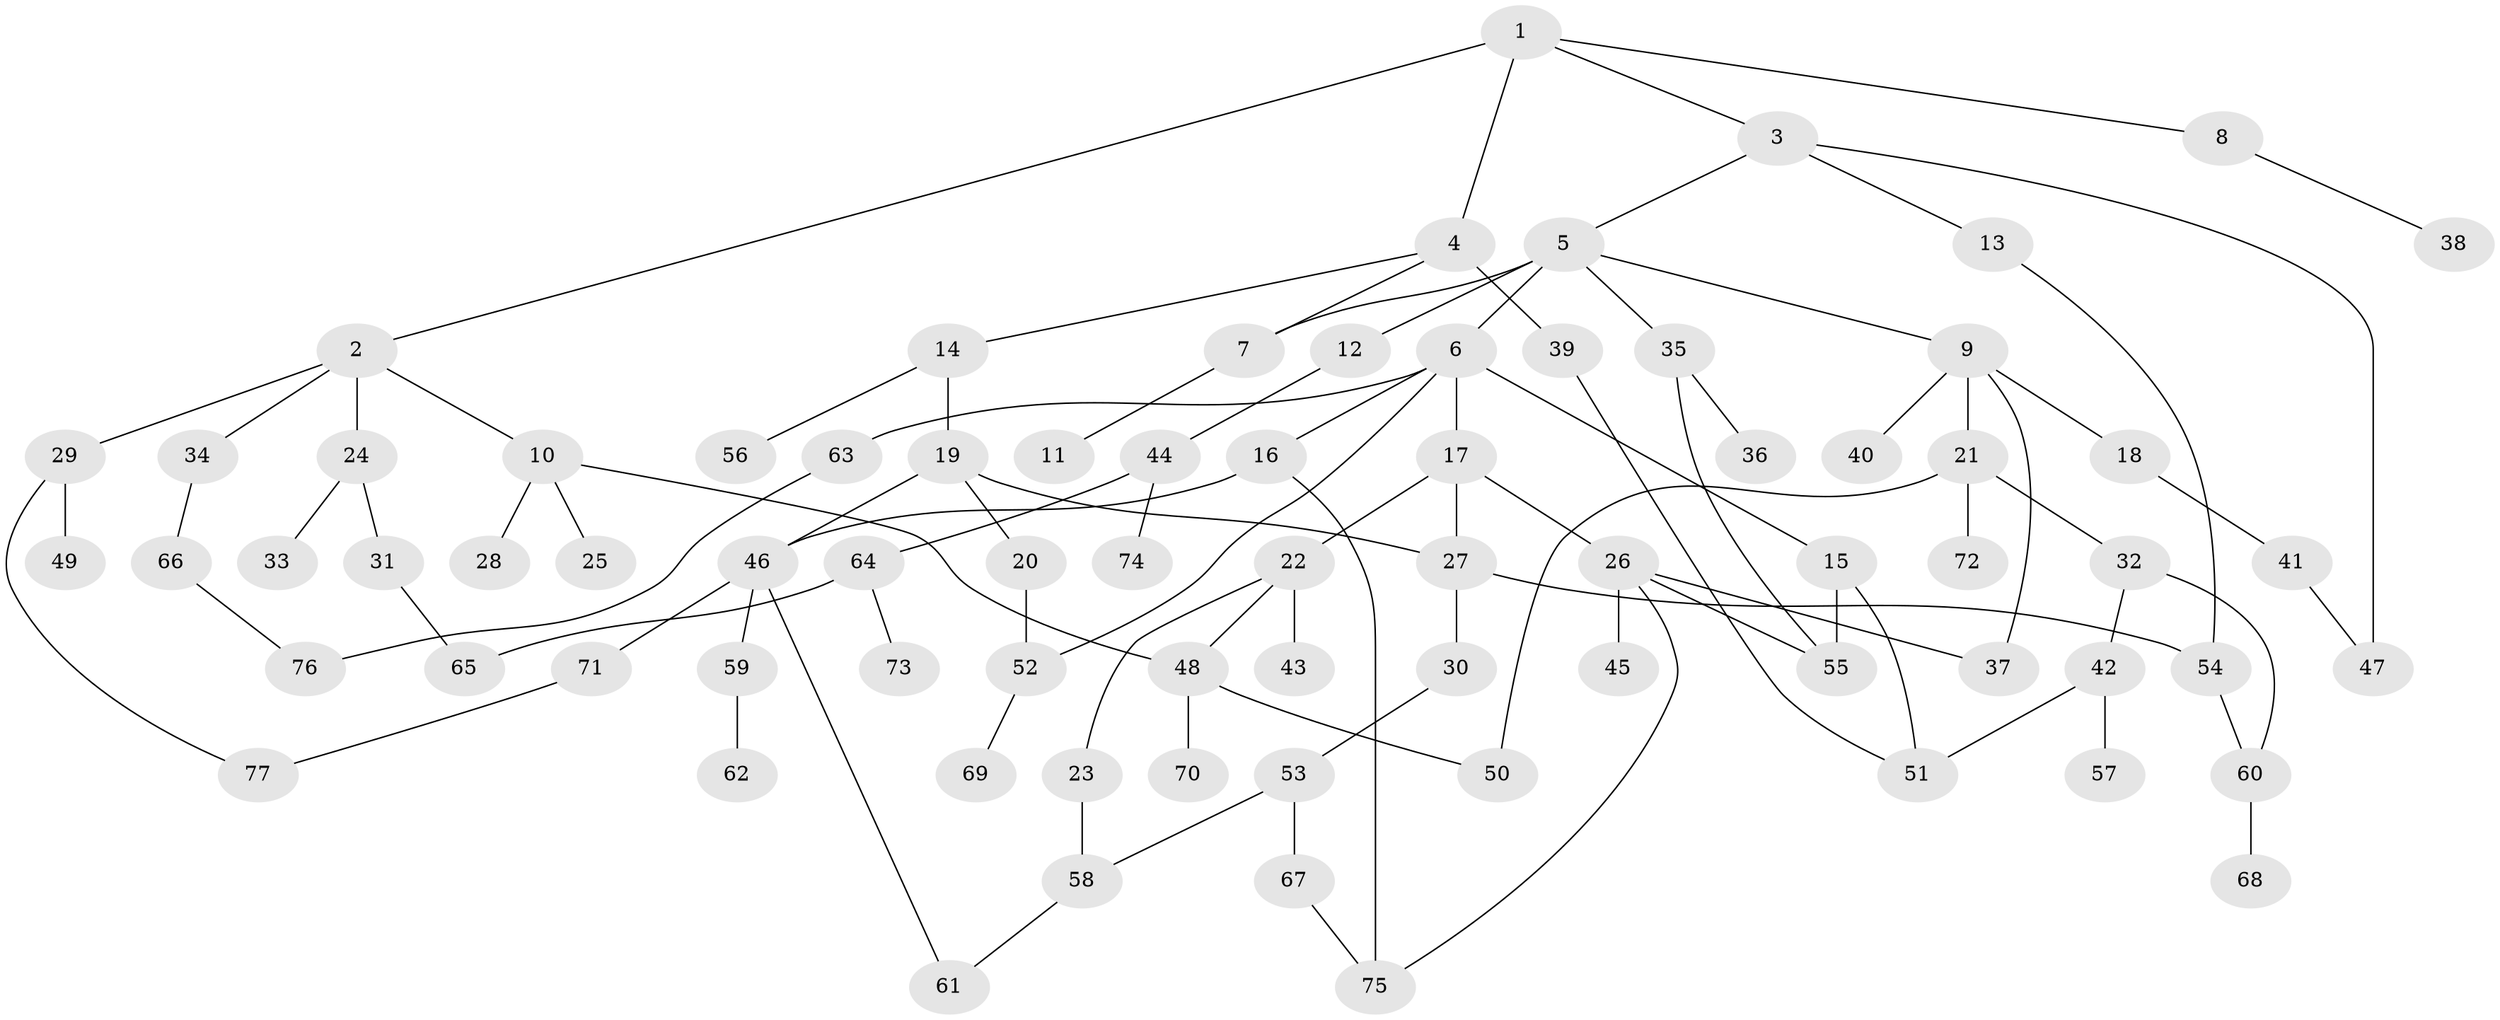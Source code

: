 // Generated by graph-tools (version 1.1) at 2025/49/03/09/25 03:49:16]
// undirected, 77 vertices, 97 edges
graph export_dot {
graph [start="1"]
  node [color=gray90,style=filled];
  1;
  2;
  3;
  4;
  5;
  6;
  7;
  8;
  9;
  10;
  11;
  12;
  13;
  14;
  15;
  16;
  17;
  18;
  19;
  20;
  21;
  22;
  23;
  24;
  25;
  26;
  27;
  28;
  29;
  30;
  31;
  32;
  33;
  34;
  35;
  36;
  37;
  38;
  39;
  40;
  41;
  42;
  43;
  44;
  45;
  46;
  47;
  48;
  49;
  50;
  51;
  52;
  53;
  54;
  55;
  56;
  57;
  58;
  59;
  60;
  61;
  62;
  63;
  64;
  65;
  66;
  67;
  68;
  69;
  70;
  71;
  72;
  73;
  74;
  75;
  76;
  77;
  1 -- 2;
  1 -- 3;
  1 -- 4;
  1 -- 8;
  2 -- 10;
  2 -- 24;
  2 -- 29;
  2 -- 34;
  3 -- 5;
  3 -- 13;
  3 -- 47;
  4 -- 7;
  4 -- 14;
  4 -- 39;
  5 -- 6;
  5 -- 9;
  5 -- 12;
  5 -- 35;
  5 -- 7;
  6 -- 15;
  6 -- 16;
  6 -- 17;
  6 -- 52;
  6 -- 63;
  7 -- 11;
  8 -- 38;
  9 -- 18;
  9 -- 21;
  9 -- 40;
  9 -- 37;
  10 -- 25;
  10 -- 28;
  10 -- 48;
  12 -- 44;
  13 -- 54;
  14 -- 19;
  14 -- 56;
  15 -- 55;
  15 -- 51;
  16 -- 75;
  16 -- 46;
  17 -- 22;
  17 -- 26;
  17 -- 27;
  18 -- 41;
  19 -- 20;
  19 -- 27;
  19 -- 46;
  20 -- 52;
  21 -- 32;
  21 -- 72;
  21 -- 50;
  22 -- 23;
  22 -- 43;
  22 -- 48;
  23 -- 58;
  24 -- 31;
  24 -- 33;
  26 -- 37;
  26 -- 45;
  26 -- 55;
  26 -- 75;
  27 -- 30;
  27 -- 54;
  29 -- 49;
  29 -- 77;
  30 -- 53;
  31 -- 65;
  32 -- 42;
  32 -- 60;
  34 -- 66;
  35 -- 36;
  35 -- 55;
  39 -- 51;
  41 -- 47;
  42 -- 51;
  42 -- 57;
  44 -- 64;
  44 -- 74;
  46 -- 59;
  46 -- 61;
  46 -- 71;
  48 -- 50;
  48 -- 70;
  52 -- 69;
  53 -- 58;
  53 -- 67;
  54 -- 60;
  58 -- 61;
  59 -- 62;
  60 -- 68;
  63 -- 76;
  64 -- 73;
  64 -- 65;
  66 -- 76;
  67 -- 75;
  71 -- 77;
}
